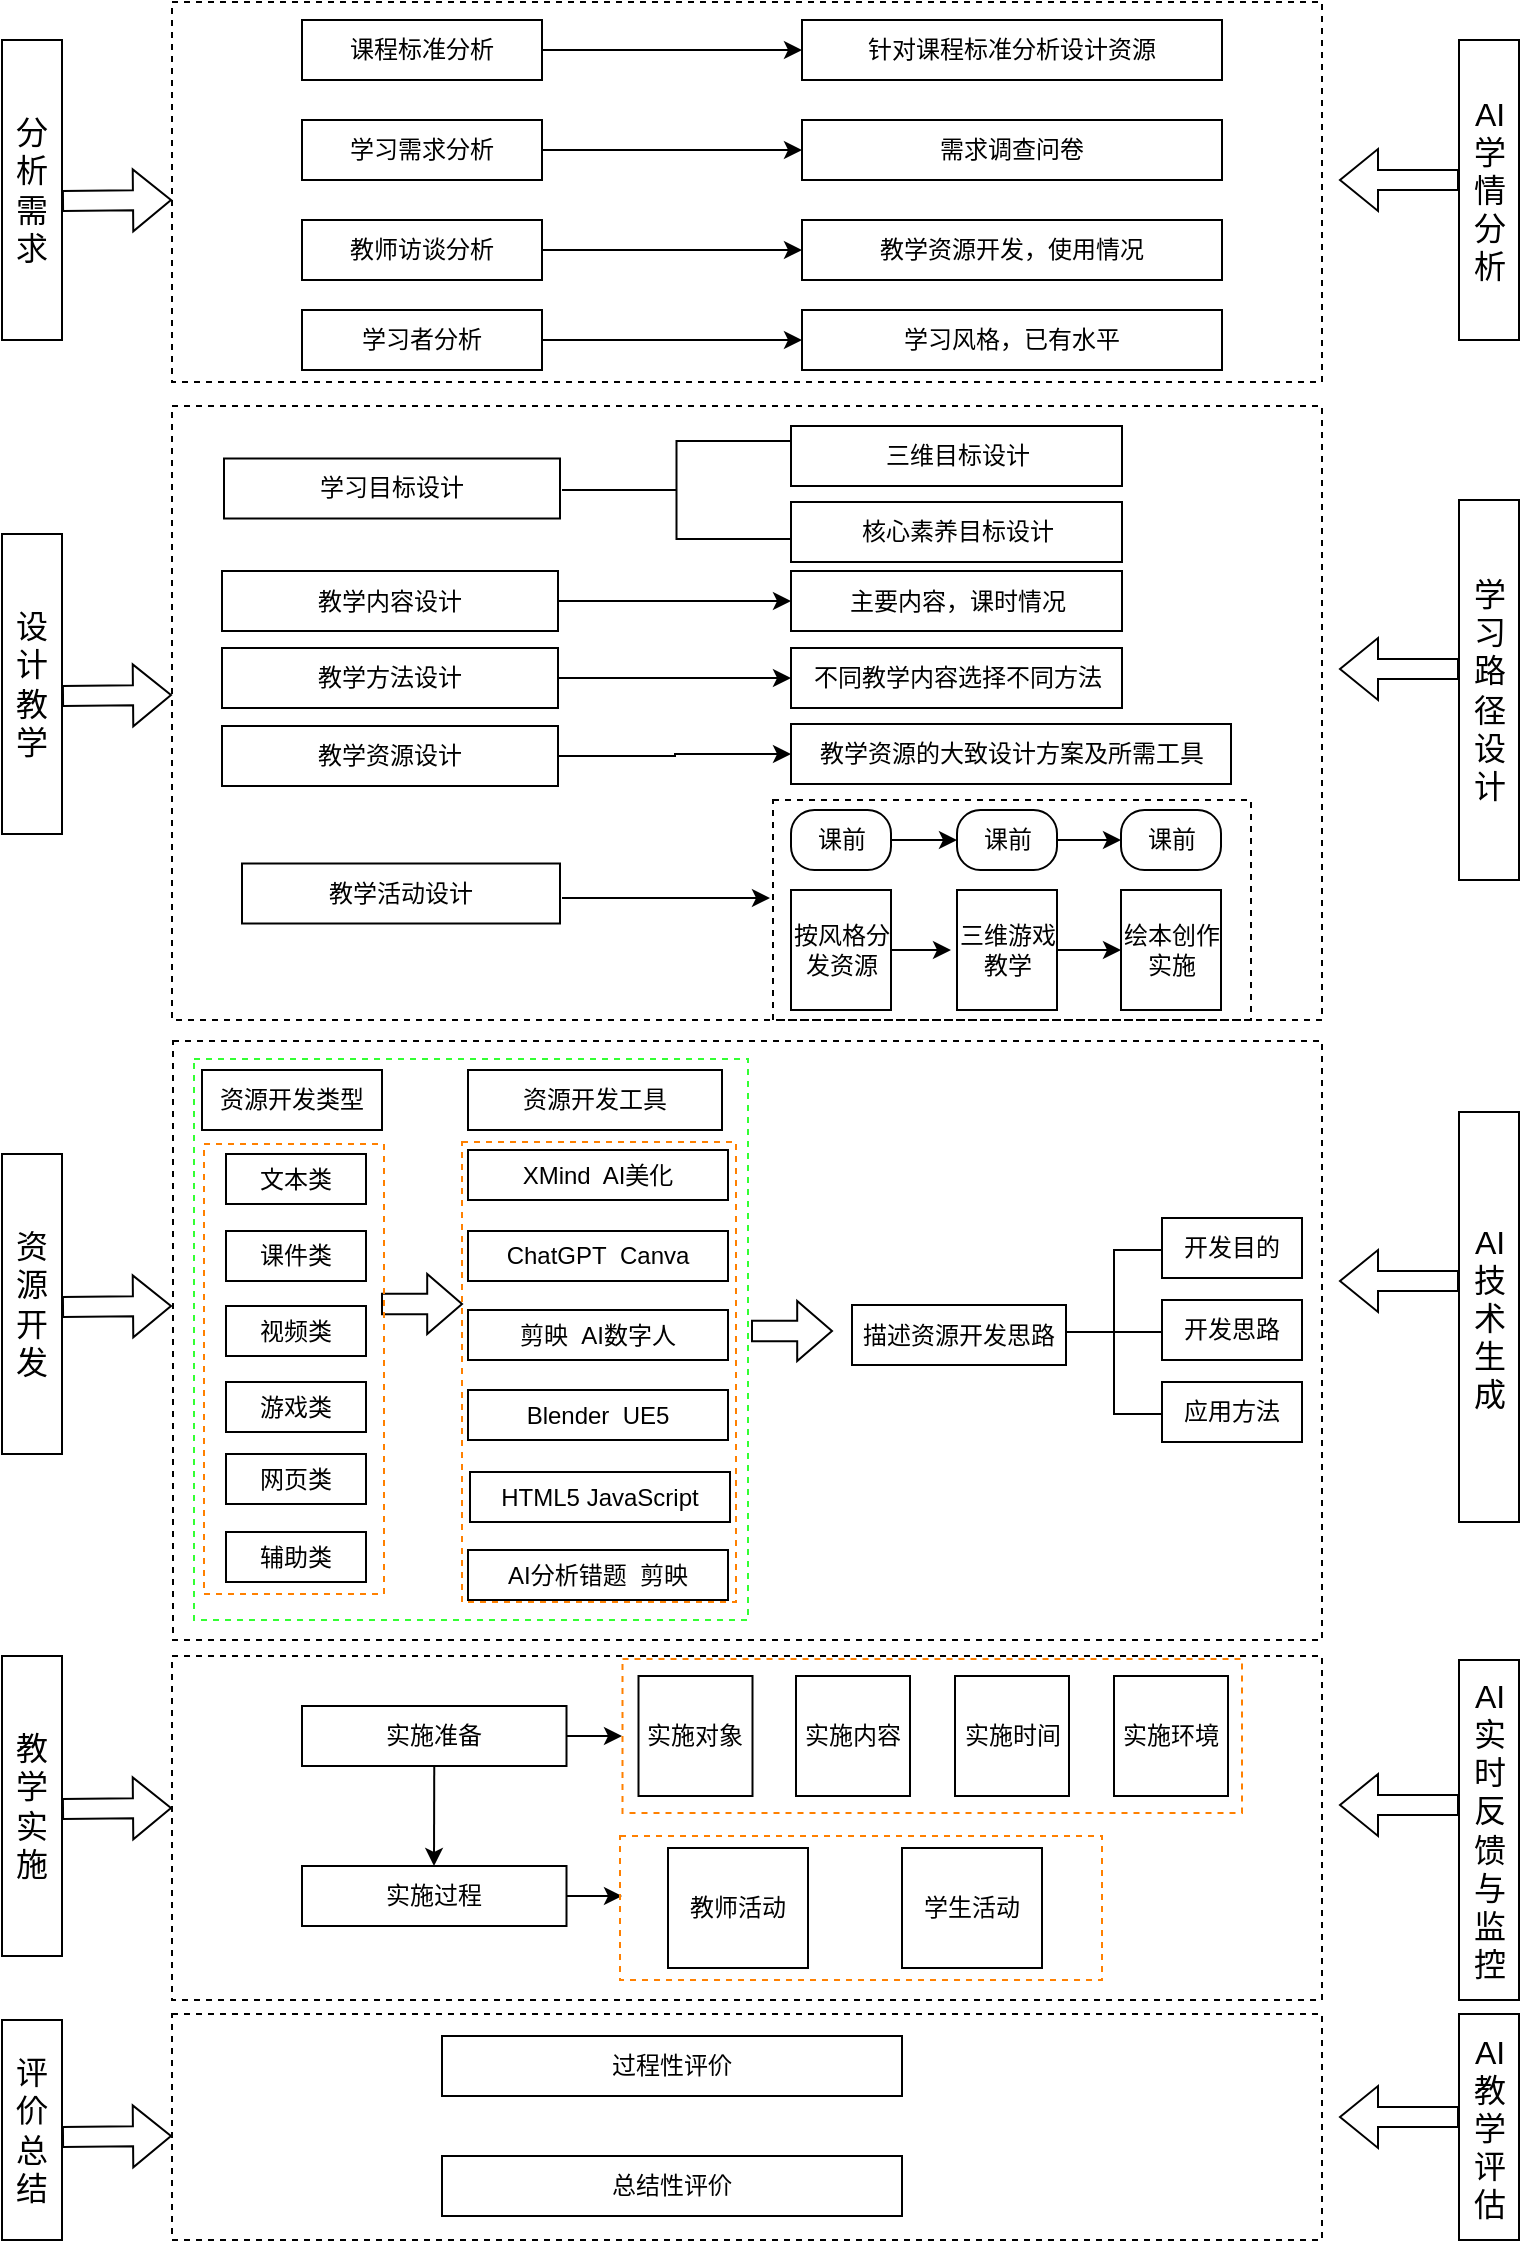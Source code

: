 <mxfile version="28.2.3">
  <diagram name="第 1 页" id="VxwswA1CDqskSliWBCK6">
    <mxGraphModel dx="2360" dy="384" grid="0" gridSize="10" guides="1" tooltips="1" connect="1" arrows="1" fold="1" page="0" pageScale="1" pageWidth="827" pageHeight="1169" math="0" shadow="0">
      <root>
        <mxCell id="0" />
        <mxCell id="1" parent="0" />
        <mxCell id="JnCEbH-ntcEdmTGc3oJX-201" value="" style="rounded=0;whiteSpace=wrap;html=1;fillColor=none;dashed=1;" parent="1" vertex="1">
          <mxGeometry x="-1125" y="401" width="575" height="190" as="geometry" />
        </mxCell>
        <mxCell id="JnCEbH-ntcEdmTGc3oJX-203" value="" style="rounded=0;whiteSpace=wrap;html=1;fillColor=none;dashed=1;" parent="1" vertex="1">
          <mxGeometry x="-1125" y="603" width="575" height="307" as="geometry" />
        </mxCell>
        <mxCell id="JnCEbH-ntcEdmTGc3oJX-2" value="分析需求" style="rounded=0;whiteSpace=wrap;html=1;fontSize=16;" parent="1" vertex="1">
          <mxGeometry x="-1210" y="420" width="30" height="150" as="geometry" />
        </mxCell>
        <mxCell id="JnCEbH-ntcEdmTGc3oJX-3" value="设计教学" style="rounded=0;whiteSpace=wrap;html=1;fontSize=16;" parent="1" vertex="1">
          <mxGeometry x="-1210" y="667" width="30" height="150" as="geometry" />
        </mxCell>
        <mxCell id="JnCEbH-ntcEdmTGc3oJX-4" value="资源开发" style="rounded=0;whiteSpace=wrap;html=1;fontSize=16;" parent="1" vertex="1">
          <mxGeometry x="-1210" y="977" width="30" height="150" as="geometry" />
        </mxCell>
        <mxCell id="JnCEbH-ntcEdmTGc3oJX-5" value="教学实施" style="rounded=0;whiteSpace=wrap;html=1;fontSize=16;" parent="1" vertex="1">
          <mxGeometry x="-1210" y="1228" width="30" height="150" as="geometry" />
        </mxCell>
        <mxCell id="JnCEbH-ntcEdmTGc3oJX-6" value="评价总结" style="rounded=0;whiteSpace=wrap;html=1;fontSize=16;" parent="1" vertex="1">
          <mxGeometry x="-1210" y="1410" width="30" height="110" as="geometry" />
        </mxCell>
        <mxCell id="JnCEbH-ntcEdmTGc3oJX-7" value="过程性评价" style="rounded=0;whiteSpace=wrap;html=1;" parent="1" vertex="1">
          <mxGeometry x="-990" y="1418" width="230" height="30" as="geometry" />
        </mxCell>
        <mxCell id="JnCEbH-ntcEdmTGc3oJX-8" value="总结性评价" style="rounded=0;whiteSpace=wrap;html=1;" parent="1" vertex="1">
          <mxGeometry x="-990" y="1478" width="230" height="30" as="geometry" />
        </mxCell>
        <mxCell id="JnCEbH-ntcEdmTGc3oJX-195" style="edgeStyle=elbowEdgeStyle;rounded=0;orthogonalLoop=1;jettySize=auto;html=1;exitX=1;exitY=0.5;exitDx=0;exitDy=0;" parent="1" source="JnCEbH-ntcEdmTGc3oJX-9" edge="1">
          <mxGeometry relative="1" as="geometry">
            <mxPoint x="-900" y="1348" as="targetPoint" />
            <Array as="points">
              <mxPoint x="-910" y="1350" />
            </Array>
          </mxGeometry>
        </mxCell>
        <mxCell id="JnCEbH-ntcEdmTGc3oJX-9" value="实施过程" style="rounded=0;whiteSpace=wrap;html=1;" parent="1" vertex="1">
          <mxGeometry x="-1060" y="1333" width="132.25" height="30" as="geometry" />
        </mxCell>
        <mxCell id="JnCEbH-ntcEdmTGc3oJX-196" style="edgeStyle=elbowEdgeStyle;rounded=0;orthogonalLoop=1;jettySize=auto;html=1;exitX=0.5;exitY=1;exitDx=0;exitDy=0;entryX=0.5;entryY=0;entryDx=0;entryDy=0;" parent="1" source="JnCEbH-ntcEdmTGc3oJX-10" target="JnCEbH-ntcEdmTGc3oJX-9" edge="1">
          <mxGeometry relative="1" as="geometry">
            <mxPoint x="-991" y="1330" as="targetPoint" />
          </mxGeometry>
        </mxCell>
        <mxCell id="JnCEbH-ntcEdmTGc3oJX-197" style="edgeStyle=elbowEdgeStyle;rounded=0;orthogonalLoop=1;jettySize=auto;html=1;exitX=1;exitY=0.5;exitDx=0;exitDy=0;" parent="1" source="JnCEbH-ntcEdmTGc3oJX-10" edge="1">
          <mxGeometry relative="1" as="geometry">
            <mxPoint x="-900" y="1268" as="targetPoint" />
          </mxGeometry>
        </mxCell>
        <mxCell id="JnCEbH-ntcEdmTGc3oJX-10" value="实施准备" style="rounded=0;whiteSpace=wrap;html=1;" parent="1" vertex="1">
          <mxGeometry x="-1060" y="1253" width="132.25" height="30" as="geometry" />
        </mxCell>
        <mxCell id="JnCEbH-ntcEdmTGc3oJX-11" value="教师活动" style="rounded=0;whiteSpace=wrap;html=1;" parent="1" vertex="1">
          <mxGeometry x="-877" y="1324" width="70" height="60" as="geometry" />
        </mxCell>
        <mxCell id="JnCEbH-ntcEdmTGc3oJX-12" value="学生活动" style="rounded=0;whiteSpace=wrap;html=1;" parent="1" vertex="1">
          <mxGeometry x="-760" y="1324" width="70" height="60" as="geometry" />
        </mxCell>
        <mxCell id="JnCEbH-ntcEdmTGc3oJX-13" value="实施内容" style="rounded=0;whiteSpace=wrap;html=1;" parent="1" vertex="1">
          <mxGeometry x="-813" y="1238" width="57" height="60" as="geometry" />
        </mxCell>
        <mxCell id="JnCEbH-ntcEdmTGc3oJX-14" value="实施对象" style="rounded=0;whiteSpace=wrap;html=1;" parent="1" vertex="1">
          <mxGeometry x="-891.75" y="1238" width="57" height="60" as="geometry" />
        </mxCell>
        <mxCell id="JnCEbH-ntcEdmTGc3oJX-15" value="实施时间" style="rounded=0;whiteSpace=wrap;html=1;" parent="1" vertex="1">
          <mxGeometry x="-733.5" y="1238" width="57" height="60" as="geometry" />
        </mxCell>
        <mxCell id="JnCEbH-ntcEdmTGc3oJX-16" value="实施环境" style="rounded=0;whiteSpace=wrap;html=1;" parent="1" vertex="1">
          <mxGeometry x="-654" y="1238" width="57" height="60" as="geometry" />
        </mxCell>
        <mxCell id="JnCEbH-ntcEdmTGc3oJX-17" value="资源开发类型" style="rounded=0;whiteSpace=wrap;html=1;" parent="1" vertex="1">
          <mxGeometry x="-1110" y="935" width="90" height="30" as="geometry" />
        </mxCell>
        <mxCell id="JnCEbH-ntcEdmTGc3oJX-18" value="资源开发工具" style="rounded=0;whiteSpace=wrap;html=1;" parent="1" vertex="1">
          <mxGeometry x="-977" y="935" width="127" height="30" as="geometry" />
        </mxCell>
        <mxCell id="JnCEbH-ntcEdmTGc3oJX-19" value="描述资源开发思路" style="rounded=0;whiteSpace=wrap;html=1;" parent="1" vertex="1">
          <mxGeometry x="-785" y="1052.5" width="107" height="30" as="geometry" />
        </mxCell>
        <mxCell id="JnCEbH-ntcEdmTGc3oJX-20" value="文本类" style="rounded=0;whiteSpace=wrap;html=1;" parent="1" vertex="1">
          <mxGeometry x="-1098" y="977" width="70" height="25" as="geometry" />
        </mxCell>
        <mxCell id="JnCEbH-ntcEdmTGc3oJX-21" value="课件类" style="rounded=0;whiteSpace=wrap;html=1;" parent="1" vertex="1">
          <mxGeometry x="-1098" y="1015.5" width="70" height="25" as="geometry" />
        </mxCell>
        <mxCell id="JnCEbH-ntcEdmTGc3oJX-22" value="视频类" style="rounded=0;whiteSpace=wrap;html=1;" parent="1" vertex="1">
          <mxGeometry x="-1098" y="1053" width="70" height="25" as="geometry" />
        </mxCell>
        <mxCell id="JnCEbH-ntcEdmTGc3oJX-24" value="网页类" style="rounded=0;whiteSpace=wrap;html=1;" parent="1" vertex="1">
          <mxGeometry x="-1098" y="1127" width="70" height="25" as="geometry" />
        </mxCell>
        <mxCell id="JnCEbH-ntcEdmTGc3oJX-25" value="游戏类" style="rounded=0;whiteSpace=wrap;html=1;" parent="1" vertex="1">
          <mxGeometry x="-1098" y="1091" width="70" height="25" as="geometry" />
        </mxCell>
        <mxCell id="JnCEbH-ntcEdmTGc3oJX-27" value="辅助类" style="rounded=0;whiteSpace=wrap;html=1;" parent="1" vertex="1">
          <mxGeometry x="-1098" y="1166" width="70" height="25" as="geometry" />
        </mxCell>
        <mxCell id="JnCEbH-ntcEdmTGc3oJX-167" style="edgeStyle=orthogonalEdgeStyle;rounded=0;orthogonalLoop=1;jettySize=auto;html=1;exitX=1;exitY=0.5;exitDx=0;exitDy=0;entryX=0;entryY=0.5;entryDx=0;entryDy=0;" parent="1" source="JnCEbH-ntcEdmTGc3oJX-129" target="JnCEbH-ntcEdmTGc3oJX-155" edge="1">
          <mxGeometry relative="1" as="geometry" />
        </mxCell>
        <mxCell id="JnCEbH-ntcEdmTGc3oJX-129" value="课程标准分析" style="rounded=0;whiteSpace=wrap;html=1;" parent="1" vertex="1">
          <mxGeometry x="-1060" y="410" width="120" height="30" as="geometry" />
        </mxCell>
        <mxCell id="JnCEbH-ntcEdmTGc3oJX-170" style="edgeStyle=orthogonalEdgeStyle;rounded=0;orthogonalLoop=1;jettySize=auto;html=1;exitX=1;exitY=0.5;exitDx=0;exitDy=0;entryX=0;entryY=0.5;entryDx=0;entryDy=0;" parent="1" source="JnCEbH-ntcEdmTGc3oJX-130" target="JnCEbH-ntcEdmTGc3oJX-157" edge="1">
          <mxGeometry relative="1" as="geometry" />
        </mxCell>
        <mxCell id="JnCEbH-ntcEdmTGc3oJX-130" value="教师访谈分析" style="rounded=0;whiteSpace=wrap;html=1;" parent="1" vertex="1">
          <mxGeometry x="-1060" y="510" width="120" height="30" as="geometry" />
        </mxCell>
        <mxCell id="JnCEbH-ntcEdmTGc3oJX-169" style="edgeStyle=orthogonalEdgeStyle;rounded=0;orthogonalLoop=1;jettySize=auto;html=1;exitX=1;exitY=0.5;exitDx=0;exitDy=0;entryX=0;entryY=0.5;entryDx=0;entryDy=0;" parent="1" source="JnCEbH-ntcEdmTGc3oJX-131" target="JnCEbH-ntcEdmTGc3oJX-156" edge="1">
          <mxGeometry relative="1" as="geometry" />
        </mxCell>
        <mxCell id="JnCEbH-ntcEdmTGc3oJX-131" value="学习需求分析" style="rounded=0;whiteSpace=wrap;html=1;" parent="1" vertex="1">
          <mxGeometry x="-1060" y="460" width="120" height="30" as="geometry" />
        </mxCell>
        <mxCell id="JnCEbH-ntcEdmTGc3oJX-173" style="edgeStyle=orthogonalEdgeStyle;rounded=0;orthogonalLoop=1;jettySize=auto;html=1;exitX=1;exitY=0.5;exitDx=0;exitDy=0;entryX=0;entryY=0.5;entryDx=0;entryDy=0;" parent="1" source="JnCEbH-ntcEdmTGc3oJX-132" target="JnCEbH-ntcEdmTGc3oJX-158" edge="1">
          <mxGeometry relative="1" as="geometry">
            <mxPoint x="-970" y="570" as="targetPoint" />
          </mxGeometry>
        </mxCell>
        <mxCell id="JnCEbH-ntcEdmTGc3oJX-132" value="学习者分析" style="rounded=0;whiteSpace=wrap;html=1;" parent="1" vertex="1">
          <mxGeometry x="-1060" y="555" width="120" height="30" as="geometry" />
        </mxCell>
        <mxCell id="JnCEbH-ntcEdmTGc3oJX-133" value="学习目标设计" style="rounded=0;whiteSpace=wrap;html=1;" parent="1" vertex="1">
          <mxGeometry x="-1099" y="629.25" width="168" height="30" as="geometry" />
        </mxCell>
        <mxCell id="JnCEbH-ntcEdmTGc3oJX-182" style="edgeStyle=elbowEdgeStyle;rounded=0;orthogonalLoop=1;jettySize=auto;html=1;exitX=1;exitY=0.5;exitDx=0;exitDy=0;entryX=0;entryY=0.5;entryDx=0;entryDy=0;" parent="1" source="JnCEbH-ntcEdmTGc3oJX-134" target="JnCEbH-ntcEdmTGc3oJX-161" edge="1">
          <mxGeometry relative="1" as="geometry" />
        </mxCell>
        <mxCell id="JnCEbH-ntcEdmTGc3oJX-134" value="教学资源设计" style="rounded=0;whiteSpace=wrap;html=1;" parent="1" vertex="1">
          <mxGeometry x="-1100" y="763" width="168" height="30" as="geometry" />
        </mxCell>
        <mxCell id="JnCEbH-ntcEdmTGc3oJX-179" style="edgeStyle=elbowEdgeStyle;rounded=0;orthogonalLoop=1;jettySize=auto;html=1;exitX=1;exitY=0.5;exitDx=0;exitDy=0;entryX=0;entryY=0.5;entryDx=0;entryDy=0;" parent="1" source="JnCEbH-ntcEdmTGc3oJX-135" target="JnCEbH-ntcEdmTGc3oJX-159" edge="1">
          <mxGeometry relative="1" as="geometry" />
        </mxCell>
        <mxCell id="JnCEbH-ntcEdmTGc3oJX-135" value="教学内容设计" style="rounded=0;whiteSpace=wrap;html=1;" parent="1" vertex="1">
          <mxGeometry x="-1100" y="685.5" width="168" height="30" as="geometry" />
        </mxCell>
        <mxCell id="JnCEbH-ntcEdmTGc3oJX-136" value="教学活动设计" style="rounded=0;whiteSpace=wrap;html=1;" parent="1" vertex="1">
          <mxGeometry x="-1090" y="831.75" width="159" height="30" as="geometry" />
        </mxCell>
        <mxCell id="JnCEbH-ntcEdmTGc3oJX-137" value="三维目标设计" style="rounded=0;whiteSpace=wrap;html=1;" parent="1" vertex="1">
          <mxGeometry x="-815.5" y="613" width="165.5" height="30" as="geometry" />
        </mxCell>
        <mxCell id="JnCEbH-ntcEdmTGc3oJX-138" value="核心素养目标设计" style="rounded=0;whiteSpace=wrap;html=1;" parent="1" vertex="1">
          <mxGeometry x="-815.5" y="651" width="165.5" height="30" as="geometry" />
        </mxCell>
        <mxCell id="JnCEbH-ntcEdmTGc3oJX-180" style="edgeStyle=elbowEdgeStyle;rounded=0;orthogonalLoop=1;jettySize=auto;html=1;exitX=1;exitY=0.5;exitDx=0;exitDy=0;entryX=0;entryY=0.5;entryDx=0;entryDy=0;" parent="1" source="JnCEbH-ntcEdmTGc3oJX-139" target="JnCEbH-ntcEdmTGc3oJX-160" edge="1">
          <mxGeometry relative="1" as="geometry">
            <Array as="points" />
          </mxGeometry>
        </mxCell>
        <mxCell id="JnCEbH-ntcEdmTGc3oJX-139" value="教学方法设计" style="rounded=0;whiteSpace=wrap;html=1;" parent="1" vertex="1">
          <mxGeometry x="-1100" y="724" width="168" height="30" as="geometry" />
        </mxCell>
        <mxCell id="JnCEbH-ntcEdmTGc3oJX-183" style="edgeStyle=elbowEdgeStyle;rounded=0;orthogonalLoop=1;jettySize=auto;html=1;exitX=1;exitY=0.5;exitDx=0;exitDy=0;entryX=0;entryY=0.5;entryDx=0;entryDy=0;" parent="1" source="JnCEbH-ntcEdmTGc3oJX-140" target="JnCEbH-ntcEdmTGc3oJX-141" edge="1">
          <mxGeometry relative="1" as="geometry" />
        </mxCell>
        <mxCell id="JnCEbH-ntcEdmTGc3oJX-140" value="课前" style="rounded=1;whiteSpace=wrap;html=1;arcSize=39;" parent="1" vertex="1">
          <mxGeometry x="-815.5" y="805" width="50" height="30" as="geometry" />
        </mxCell>
        <mxCell id="JnCEbH-ntcEdmTGc3oJX-184" style="edgeStyle=elbowEdgeStyle;rounded=0;orthogonalLoop=1;jettySize=auto;html=1;exitX=1;exitY=0.5;exitDx=0;exitDy=0;entryX=0;entryY=0.5;entryDx=0;entryDy=0;" parent="1" source="JnCEbH-ntcEdmTGc3oJX-141" target="JnCEbH-ntcEdmTGc3oJX-142" edge="1">
          <mxGeometry relative="1" as="geometry" />
        </mxCell>
        <mxCell id="JnCEbH-ntcEdmTGc3oJX-141" value="课前" style="rounded=1;whiteSpace=wrap;html=1;arcSize=39;" parent="1" vertex="1">
          <mxGeometry x="-732.5" y="805" width="50" height="30" as="geometry" />
        </mxCell>
        <mxCell id="JnCEbH-ntcEdmTGc3oJX-142" value="课前" style="rounded=1;whiteSpace=wrap;html=1;arcSize=39;" parent="1" vertex="1">
          <mxGeometry x="-650.5" y="805" width="50" height="30" as="geometry" />
        </mxCell>
        <mxCell id="JnCEbH-ntcEdmTGc3oJX-185" style="edgeStyle=elbowEdgeStyle;rounded=0;orthogonalLoop=1;jettySize=auto;html=1;exitX=1;exitY=0.5;exitDx=0;exitDy=0;" parent="1" source="JnCEbH-ntcEdmTGc3oJX-143" edge="1">
          <mxGeometry relative="1" as="geometry">
            <mxPoint x="-735.5" y="875" as="targetPoint" />
          </mxGeometry>
        </mxCell>
        <mxCell id="JnCEbH-ntcEdmTGc3oJX-143" value="按风格分发资源" style="rounded=0;whiteSpace=wrap;html=1;" parent="1" vertex="1">
          <mxGeometry x="-815.5" y="845" width="50" height="60" as="geometry" />
        </mxCell>
        <mxCell id="JnCEbH-ntcEdmTGc3oJX-186" style="edgeStyle=elbowEdgeStyle;rounded=0;orthogonalLoop=1;jettySize=auto;html=1;exitX=1;exitY=0.5;exitDx=0;exitDy=0;entryX=0;entryY=0.5;entryDx=0;entryDy=0;" parent="1" source="JnCEbH-ntcEdmTGc3oJX-144" target="JnCEbH-ntcEdmTGc3oJX-145" edge="1">
          <mxGeometry relative="1" as="geometry" />
        </mxCell>
        <mxCell id="JnCEbH-ntcEdmTGc3oJX-144" value="三维游戏教学" style="rounded=0;whiteSpace=wrap;html=1;" parent="1" vertex="1">
          <mxGeometry x="-732.5" y="845" width="50" height="60" as="geometry" />
        </mxCell>
        <mxCell id="JnCEbH-ntcEdmTGc3oJX-145" value="绘本创作实施" style="rounded=0;whiteSpace=wrap;html=1;" parent="1" vertex="1">
          <mxGeometry x="-650.5" y="845" width="50" height="60" as="geometry" />
        </mxCell>
        <mxCell id="JnCEbH-ntcEdmTGc3oJX-146" value="&#xa;剪映  AI数字人&#xa;" style="whiteSpace=wrap;strokeWidth=1;perimeterSpacing=0;" parent="1" vertex="1">
          <mxGeometry x="-977" y="1055" width="130" height="25" as="geometry" />
        </mxCell>
        <mxCell id="JnCEbH-ntcEdmTGc3oJX-147" value="&#xa;XMind  AI美化&#xa;" style="whiteSpace=wrap;strokeWidth=1;perimeterSpacing=0;" parent="1" vertex="1">
          <mxGeometry x="-977" y="975" width="130" height="25" as="geometry" />
        </mxCell>
        <mxCell id="JnCEbH-ntcEdmTGc3oJX-148" value="&#xa;ChatGPT  Canva&#xa;" style="whiteSpace=wrap;strokeWidth=1;perimeterSpacing=0;" parent="1" vertex="1">
          <mxGeometry x="-977" y="1015.5" width="130" height="25" as="geometry" />
        </mxCell>
        <mxCell id="JnCEbH-ntcEdmTGc3oJX-149" value="Blender  UE5" style="whiteSpace=wrap;strokeWidth=1;perimeterSpacing=0;" parent="1" vertex="1">
          <mxGeometry x="-977" y="1095" width="130" height="25" as="geometry" />
        </mxCell>
        <mxCell id="JnCEbH-ntcEdmTGc3oJX-150" value="HTML5 JavaScript" style="whiteSpace=wrap;strokeWidth=1;perimeterSpacing=0;" parent="1" vertex="1">
          <mxGeometry x="-976" y="1136" width="130" height="25" as="geometry" />
        </mxCell>
        <mxCell id="JnCEbH-ntcEdmTGc3oJX-151" value="AI分析错题  剪映" style="whiteSpace=wrap;strokeWidth=1;perimeterSpacing=0;" parent="1" vertex="1">
          <mxGeometry x="-977" y="1175" width="130" height="25" as="geometry" />
        </mxCell>
        <mxCell id="JnCEbH-ntcEdmTGc3oJX-152" value="开发目的" style="rounded=0;whiteSpace=wrap;html=1;" parent="1" vertex="1">
          <mxGeometry x="-630" y="1009" width="70" height="30" as="geometry" />
        </mxCell>
        <mxCell id="JnCEbH-ntcEdmTGc3oJX-153" value="开发思路" style="rounded=0;whiteSpace=wrap;html=1;" parent="1" vertex="1">
          <mxGeometry x="-630" y="1050" width="70" height="30" as="geometry" />
        </mxCell>
        <mxCell id="JnCEbH-ntcEdmTGc3oJX-154" value="应用方法" style="rounded=0;whiteSpace=wrap;html=1;" parent="1" vertex="1">
          <mxGeometry x="-630" y="1091" width="70" height="30" as="geometry" />
        </mxCell>
        <mxCell id="JnCEbH-ntcEdmTGc3oJX-155" value="针对课程标准分析设计资源" style="rounded=0;whiteSpace=wrap;html=1;" parent="1" vertex="1">
          <mxGeometry x="-810" y="410" width="210" height="30" as="geometry" />
        </mxCell>
        <mxCell id="JnCEbH-ntcEdmTGc3oJX-156" value="需求调查问卷" style="rounded=0;whiteSpace=wrap;html=1;" parent="1" vertex="1">
          <mxGeometry x="-810" y="460" width="210" height="30" as="geometry" />
        </mxCell>
        <mxCell id="JnCEbH-ntcEdmTGc3oJX-157" value="教学资源开发，使用情况" style="rounded=0;whiteSpace=wrap;html=1;" parent="1" vertex="1">
          <mxGeometry x="-810" y="510" width="210" height="30" as="geometry" />
        </mxCell>
        <mxCell id="JnCEbH-ntcEdmTGc3oJX-158" value="学习风格，已有水平" style="rounded=0;whiteSpace=wrap;html=1;" parent="1" vertex="1">
          <mxGeometry x="-810" y="555" width="210" height="30" as="geometry" />
        </mxCell>
        <mxCell id="JnCEbH-ntcEdmTGc3oJX-159" value="主要内容，课时情况" style="rounded=0;whiteSpace=wrap;html=1;" parent="1" vertex="1">
          <mxGeometry x="-815.5" y="685.5" width="165.5" height="30" as="geometry" />
        </mxCell>
        <mxCell id="JnCEbH-ntcEdmTGc3oJX-160" value="不同教学内容选择不同方法" style="rounded=0;whiteSpace=wrap;html=1;" parent="1" vertex="1">
          <mxGeometry x="-815.5" y="724" width="165.5" height="30" as="geometry" />
        </mxCell>
        <mxCell id="JnCEbH-ntcEdmTGc3oJX-161" value="教学资源的大致设计方案及所需工具" style="rounded=0;whiteSpace=wrap;html=1;" parent="1" vertex="1">
          <mxGeometry x="-815.5" y="762" width="220" height="30" as="geometry" />
        </mxCell>
        <mxCell id="JnCEbH-ntcEdmTGc3oJX-162" value="" style="shape=flexArrow;endArrow=classic;html=1;rounded=0;movable=1;resizable=1;rotatable=1;deletable=1;editable=1;locked=0;connectable=1;" parent="1" edge="1">
          <mxGeometry width="50" height="50" relative="1" as="geometry">
            <mxPoint x="-1180" y="500.5" as="sourcePoint" />
            <mxPoint x="-1125" y="500" as="targetPoint" />
          </mxGeometry>
        </mxCell>
        <mxCell id="JnCEbH-ntcEdmTGc3oJX-163" value="" style="shape=flexArrow;endArrow=classic;html=1;rounded=0;movable=1;resizable=1;rotatable=1;deletable=1;editable=1;locked=0;connectable=1;" parent="1" edge="1">
          <mxGeometry width="50" height="50" relative="1" as="geometry">
            <mxPoint x="-1180" y="748" as="sourcePoint" />
            <mxPoint x="-1125" y="747.5" as="targetPoint" />
          </mxGeometry>
        </mxCell>
        <mxCell id="JnCEbH-ntcEdmTGc3oJX-164" value="" style="shape=flexArrow;endArrow=classic;html=1;rounded=0;movable=1;resizable=1;rotatable=1;deletable=1;editable=1;locked=0;connectable=1;" parent="1" edge="1">
          <mxGeometry width="50" height="50" relative="1" as="geometry">
            <mxPoint x="-1180" y="1053.5" as="sourcePoint" />
            <mxPoint x="-1125" y="1053" as="targetPoint" />
          </mxGeometry>
        </mxCell>
        <mxCell id="JnCEbH-ntcEdmTGc3oJX-165" value="" style="shape=flexArrow;endArrow=classic;html=1;rounded=0;movable=1;resizable=1;rotatable=1;deletable=1;editable=1;locked=0;connectable=1;" parent="1" edge="1">
          <mxGeometry width="50" height="50" relative="1" as="geometry">
            <mxPoint x="-1180" y="1304.5" as="sourcePoint" />
            <mxPoint x="-1125" y="1304" as="targetPoint" />
          </mxGeometry>
        </mxCell>
        <mxCell id="JnCEbH-ntcEdmTGc3oJX-166" value="" style="shape=flexArrow;endArrow=classic;html=1;rounded=0;movable=1;resizable=1;rotatable=1;deletable=1;editable=1;locked=0;connectable=1;" parent="1" edge="1">
          <mxGeometry width="50" height="50" relative="1" as="geometry">
            <mxPoint x="-1180" y="1468.5" as="sourcePoint" />
            <mxPoint x="-1125" y="1468" as="targetPoint" />
          </mxGeometry>
        </mxCell>
        <mxCell id="JnCEbH-ntcEdmTGc3oJX-178" value="" style="strokeWidth=1;html=1;shape=mxgraph.flowchart.annotation_2;align=left;labelPosition=right;pointerEvents=1;" parent="1" vertex="1">
          <mxGeometry x="-930" y="620.5" width="114.5" height="49" as="geometry" />
        </mxCell>
        <mxCell id="JnCEbH-ntcEdmTGc3oJX-191" value="" style="html=1;shadow=0;dashed=0;align=center;verticalAlign=middle;shape=mxgraph.arrows2.arrow;dy=0.66;dx=17.4;notch=0;" parent="1" vertex="1">
          <mxGeometry x="-1020" y="1037" width="40" height="30" as="geometry" />
        </mxCell>
        <mxCell id="JnCEbH-ntcEdmTGc3oJX-194" value="" style="html=1;shadow=0;dashed=0;align=center;verticalAlign=middle;shape=mxgraph.arrows2.arrow;dy=0.66;dx=17.4;notch=0;" parent="1" vertex="1">
          <mxGeometry x="-835" y="1050.5" width="40" height="30" as="geometry" />
        </mxCell>
        <mxCell id="JnCEbH-ntcEdmTGc3oJX-198" value="" style="strokeWidth=1;html=1;shape=mxgraph.flowchart.annotation_2;align=left;labelPosition=right;pointerEvents=1;" parent="1" vertex="1">
          <mxGeometry x="-678" y="1025" width="48" height="82" as="geometry" />
        </mxCell>
        <mxCell id="JnCEbH-ntcEdmTGc3oJX-200" value="" style="line;strokeWidth=1;html=1;" parent="1" vertex="1">
          <mxGeometry x="-654.5" y="1061" width="24.5" height="10" as="geometry" />
        </mxCell>
        <mxCell id="JnCEbH-ntcEdmTGc3oJX-204" value="" style="rounded=0;whiteSpace=wrap;html=1;fillColor=none;dashed=1;" parent="1" vertex="1">
          <mxGeometry x="-824.5" y="800" width="239" height="110" as="geometry" />
        </mxCell>
        <mxCell id="JnCEbH-ntcEdmTGc3oJX-206" style="edgeStyle=elbowEdgeStyle;rounded=0;orthogonalLoop=1;jettySize=auto;html=1;entryX=0;entryY=0.5;entryDx=0;entryDy=0;" parent="1" edge="1">
          <mxGeometry relative="1" as="geometry">
            <mxPoint x="-857" y="849" as="sourcePoint" />
            <mxPoint x="-826" y="849" as="targetPoint" />
            <Array as="points">
              <mxPoint x="-930" y="849" />
            </Array>
          </mxGeometry>
        </mxCell>
        <mxCell id="JnCEbH-ntcEdmTGc3oJX-210" value="" style="rounded=0;whiteSpace=wrap;html=1;fillColor=none;dashed=1;" parent="1" vertex="1">
          <mxGeometry x="-1124.5" y="920.5" width="574.5" height="299.5" as="geometry" />
        </mxCell>
        <mxCell id="JnCEbH-ntcEdmTGc3oJX-211" value="" style="rounded=0;whiteSpace=wrap;html=1;fillColor=none;dashed=1;strokeColor=#33FF33;" parent="1" vertex="1">
          <mxGeometry x="-1114" y="929.5" width="277" height="280.5" as="geometry" />
        </mxCell>
        <mxCell id="JnCEbH-ntcEdmTGc3oJX-212" value="" style="rounded=0;whiteSpace=wrap;html=1;fillColor=none;dashed=1;strokeColor=#FF8000;" parent="1" vertex="1">
          <mxGeometry x="-1109" y="972" width="90" height="225" as="geometry" />
        </mxCell>
        <mxCell id="JnCEbH-ntcEdmTGc3oJX-213" value="" style="rounded=0;whiteSpace=wrap;html=1;fillColor=none;dashed=1;strokeColor=#FF8000;" parent="1" vertex="1">
          <mxGeometry x="-980" y="971" width="137" height="230" as="geometry" />
        </mxCell>
        <mxCell id="JnCEbH-ntcEdmTGc3oJX-214" value="" style="rounded=0;whiteSpace=wrap;html=1;fillColor=none;dashed=1;" parent="1" vertex="1">
          <mxGeometry x="-1125" y="1228" width="575" height="172" as="geometry" />
        </mxCell>
        <mxCell id="JnCEbH-ntcEdmTGc3oJX-215" value="" style="rounded=0;whiteSpace=wrap;html=1;fillColor=none;dashed=1;" parent="1" vertex="1">
          <mxGeometry x="-1125" y="1407" width="575" height="113" as="geometry" />
        </mxCell>
        <mxCell id="JnCEbH-ntcEdmTGc3oJX-217" value="" style="rounded=0;whiteSpace=wrap;html=1;fillColor=none;dashed=1;strokeColor=#FF8000;" parent="1" vertex="1">
          <mxGeometry x="-901" y="1318" width="241" height="72" as="geometry" />
        </mxCell>
        <mxCell id="JnCEbH-ntcEdmTGc3oJX-216" value="" style="rounded=0;whiteSpace=wrap;html=1;fillColor=none;dashed=1;strokeColor=#FF8000;" parent="1" vertex="1">
          <mxGeometry x="-899.75" y="1229.5" width="309.75" height="77" as="geometry" />
        </mxCell>
        <mxCell id="JnCEbH-ntcEdmTGc3oJX-218" value="AI学情分析" style="rounded=0;whiteSpace=wrap;html=1;fontSize=16;" parent="1" vertex="1">
          <mxGeometry x="-481.5" y="420" width="30" height="150" as="geometry" />
        </mxCell>
        <mxCell id="JnCEbH-ntcEdmTGc3oJX-219" value="学习路径设计" style="rounded=0;whiteSpace=wrap;html=1;fontSize=16;" parent="1" vertex="1">
          <mxGeometry x="-481.5" y="650" width="30" height="190" as="geometry" />
        </mxCell>
        <mxCell id="JnCEbH-ntcEdmTGc3oJX-220" value="AI技术生成" style="rounded=0;whiteSpace=wrap;html=1;fontSize=16;" parent="1" vertex="1">
          <mxGeometry x="-481.5" y="956" width="30" height="205" as="geometry" />
        </mxCell>
        <mxCell id="JnCEbH-ntcEdmTGc3oJX-221" value="AI实时反馈与监控" style="rounded=0;whiteSpace=wrap;html=1;fontSize=16;" parent="1" vertex="1">
          <mxGeometry x="-481.5" y="1230" width="30" height="170" as="geometry" />
        </mxCell>
        <mxCell id="JnCEbH-ntcEdmTGc3oJX-222" value="AI教学评估" style="rounded=0;whiteSpace=wrap;html=1;fontSize=16;" parent="1" vertex="1">
          <mxGeometry x="-481.5" y="1407" width="30" height="113" as="geometry" />
        </mxCell>
        <mxCell id="JnCEbH-ntcEdmTGc3oJX-228" value="" style="shape=flexArrow;endArrow=classic;html=1;rounded=0;movable=1;resizable=1;rotatable=1;deletable=1;editable=1;locked=0;connectable=1;" parent="1" edge="1">
          <mxGeometry width="50" height="50" relative="1" as="geometry">
            <mxPoint x="-481.5" y="490" as="sourcePoint" />
            <mxPoint x="-541.5" y="490" as="targetPoint" />
          </mxGeometry>
        </mxCell>
        <mxCell id="JnCEbH-ntcEdmTGc3oJX-229" value="" style="shape=flexArrow;endArrow=classic;html=1;rounded=0;movable=1;resizable=1;rotatable=1;deletable=1;editable=1;locked=0;connectable=1;" parent="1" edge="1">
          <mxGeometry width="50" height="50" relative="1" as="geometry">
            <mxPoint x="-481.5" y="734.5" as="sourcePoint" />
            <mxPoint x="-541.5" y="734.5" as="targetPoint" />
          </mxGeometry>
        </mxCell>
        <mxCell id="JnCEbH-ntcEdmTGc3oJX-230" value="" style="shape=flexArrow;endArrow=classic;html=1;rounded=0;movable=1;resizable=1;rotatable=1;deletable=1;editable=1;locked=0;connectable=1;" parent="1" edge="1">
          <mxGeometry width="50" height="50" relative="1" as="geometry">
            <mxPoint x="-481.5" y="1040.5" as="sourcePoint" />
            <mxPoint x="-541.5" y="1040.5" as="targetPoint" />
          </mxGeometry>
        </mxCell>
        <mxCell id="JnCEbH-ntcEdmTGc3oJX-231" value="" style="shape=flexArrow;endArrow=classic;html=1;rounded=0;movable=1;resizable=1;rotatable=1;deletable=1;editable=1;locked=0;connectable=1;" parent="1" edge="1">
          <mxGeometry width="50" height="50" relative="1" as="geometry">
            <mxPoint x="-481.5" y="1302.5" as="sourcePoint" />
            <mxPoint x="-541.5" y="1302.5" as="targetPoint" />
          </mxGeometry>
        </mxCell>
        <mxCell id="JnCEbH-ntcEdmTGc3oJX-232" value="" style="shape=flexArrow;endArrow=classic;html=1;rounded=0;movable=1;resizable=1;rotatable=1;deletable=1;editable=1;locked=0;connectable=1;" parent="1" edge="1">
          <mxGeometry width="50" height="50" relative="1" as="geometry">
            <mxPoint x="-481.5" y="1458.5" as="sourcePoint" />
            <mxPoint x="-541.5" y="1458.5" as="targetPoint" />
          </mxGeometry>
        </mxCell>
      </root>
    </mxGraphModel>
  </diagram>
</mxfile>
